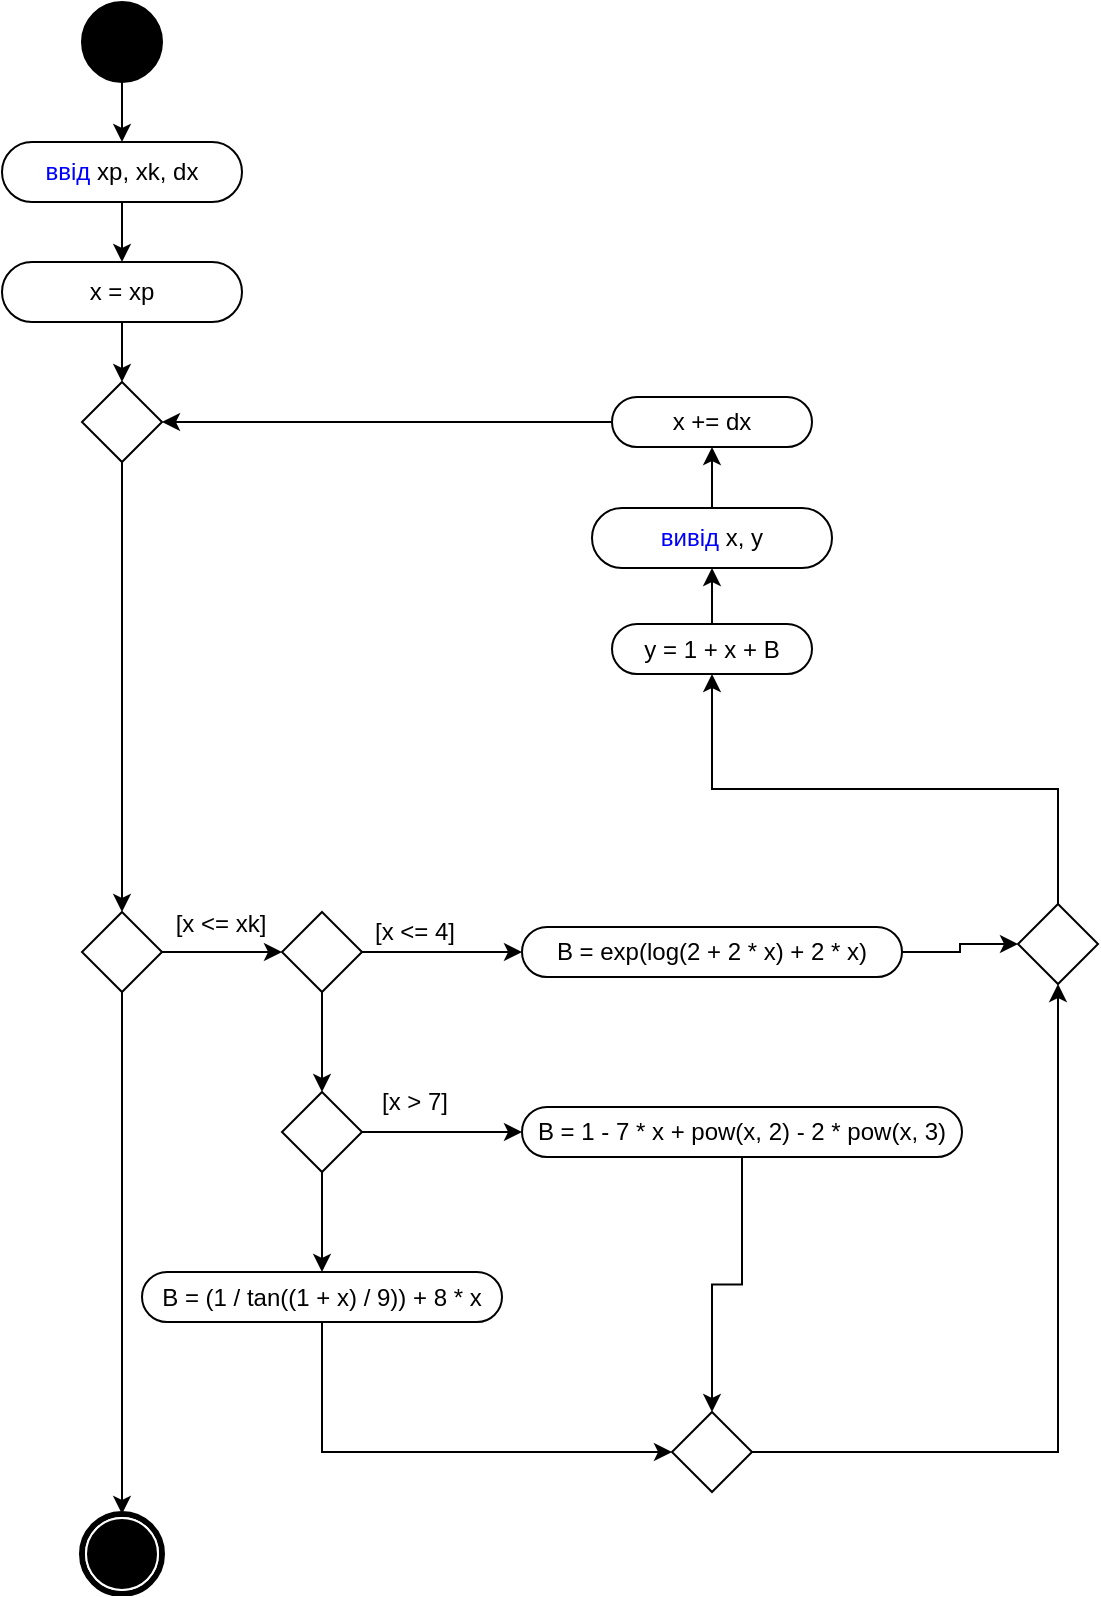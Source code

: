 <mxfile version="15.3.7" type="device"><diagram name="Page-1" id="0783ab3e-0a74-02c8-0abd-f7b4e66b4bec"><mxGraphModel dx="-170" dy="1013" grid="0" gridSize="10" guides="1" tooltips="1" connect="1" arrows="1" fold="1" page="1" pageScale="1" pageWidth="850" pageHeight="1100" background="none" math="0" shadow="0"><root><mxCell id="0"/><mxCell id="1" parent="0"/><mxCell id="zcQf6XGa7FREej6H8ClC-3" value="" style="edgeStyle=orthogonalEdgeStyle;rounded=0;orthogonalLoop=1;jettySize=auto;html=1;" edge="1" parent="1" source="60571a20871a0731-4" target="zcQf6XGa7FREej6H8ClC-2"><mxGeometry relative="1" as="geometry"/></mxCell><mxCell id="60571a20871a0731-4" value="" style="ellipse;whiteSpace=wrap;html=1;rounded=0;shadow=0;comic=0;labelBackgroundColor=none;strokeWidth=1;fillColor=#000000;fontFamily=Verdana;fontSize=12;align=center;" parent="1" vertex="1"><mxGeometry x="990" y="10" width="40" height="40" as="geometry"/></mxCell><mxCell id="60571a20871a0731-5" value="" style="shape=mxgraph.bpmn.shape;html=1;verticalLabelPosition=bottom;labelBackgroundColor=#ffffff;verticalAlign=top;perimeter=ellipsePerimeter;outline=end;symbol=terminate;rounded=0;shadow=0;comic=0;strokeWidth=1;fontFamily=Verdana;fontSize=12;align=center;" parent="1" vertex="1"><mxGeometry x="990" y="766" width="40" height="40" as="geometry"/></mxCell><mxCell id="zcQf6XGa7FREej6H8ClC-5" value="" style="edgeStyle=orthogonalEdgeStyle;rounded=0;orthogonalLoop=1;jettySize=auto;html=1;" edge="1" parent="1" source="zcQf6XGa7FREej6H8ClC-2" target="zcQf6XGa7FREej6H8ClC-4"><mxGeometry relative="1" as="geometry"/></mxCell><mxCell id="zcQf6XGa7FREej6H8ClC-2" value="&lt;font color=&quot;#0000ff&quot;&gt;ввід&lt;/font&gt;&lt;font color=&quot;#000000&quot;&gt;&amp;nbsp;xp, xk, dx&lt;/font&gt;" style="rounded=1;whiteSpace=wrap;html=1;arcSize=50;" vertex="1" parent="1"><mxGeometry x="950" y="80" width="120" height="30" as="geometry"/></mxCell><mxCell id="zcQf6XGa7FREej6H8ClC-7" value="" style="edgeStyle=orthogonalEdgeStyle;rounded=0;orthogonalLoop=1;jettySize=auto;html=1;" edge="1" parent="1" source="zcQf6XGa7FREej6H8ClC-4" target="zcQf6XGa7FREej6H8ClC-6"><mxGeometry relative="1" as="geometry"/></mxCell><mxCell id="zcQf6XGa7FREej6H8ClC-4" value="x = xp" style="rounded=1;whiteSpace=wrap;html=1;arcSize=50;" vertex="1" parent="1"><mxGeometry x="950" y="140" width="120" height="30" as="geometry"/></mxCell><mxCell id="zcQf6XGa7FREej6H8ClC-9" value="" style="edgeStyle=orthogonalEdgeStyle;rounded=0;orthogonalLoop=1;jettySize=auto;html=1;exitX=0.5;exitY=1;exitDx=0;exitDy=0;" edge="1" parent="1" source="zcQf6XGa7FREej6H8ClC-6" target="zcQf6XGa7FREej6H8ClC-8"><mxGeometry relative="1" as="geometry"><mxPoint x="1033" y="291" as="sourcePoint"/></mxGeometry></mxCell><mxCell id="zcQf6XGa7FREej6H8ClC-6" value="" style="rhombus;whiteSpace=wrap;html=1;" vertex="1" parent="1"><mxGeometry x="990" y="200" width="40" height="40" as="geometry"/></mxCell><mxCell id="zcQf6XGa7FREej6H8ClC-13" value="" style="edgeStyle=orthogonalEdgeStyle;rounded=0;orthogonalLoop=1;jettySize=auto;html=1;" edge="1" parent="1" source="zcQf6XGa7FREej6H8ClC-8" target="zcQf6XGa7FREej6H8ClC-11"><mxGeometry relative="1" as="geometry"/></mxCell><mxCell id="zcQf6XGa7FREej6H8ClC-36" style="edgeStyle=orthogonalEdgeStyle;rounded=0;orthogonalLoop=1;jettySize=auto;html=1;exitX=0.5;exitY=1;exitDx=0;exitDy=0;entryX=0.5;entryY=0;entryDx=0;entryDy=0;" edge="1" parent="1" source="zcQf6XGa7FREej6H8ClC-8" target="60571a20871a0731-5"><mxGeometry relative="1" as="geometry"/></mxCell><mxCell id="zcQf6XGa7FREej6H8ClC-8" value="" style="rhombus;whiteSpace=wrap;html=1;" vertex="1" parent="1"><mxGeometry x="990" y="465" width="40" height="40" as="geometry"/></mxCell><mxCell id="zcQf6XGa7FREej6H8ClC-14" value="" style="edgeStyle=orthogonalEdgeStyle;rounded=0;orthogonalLoop=1;jettySize=auto;html=1;" edge="1" parent="1" source="zcQf6XGa7FREej6H8ClC-11" target="zcQf6XGa7FREej6H8ClC-12"><mxGeometry relative="1" as="geometry"/></mxCell><mxCell id="zcQf6XGa7FREej6H8ClC-16" value="" style="edgeStyle=orthogonalEdgeStyle;rounded=0;orthogonalLoop=1;jettySize=auto;html=1;" edge="1" parent="1" source="zcQf6XGa7FREej6H8ClC-11" target="zcQf6XGa7FREej6H8ClC-15"><mxGeometry relative="1" as="geometry"/></mxCell><mxCell id="zcQf6XGa7FREej6H8ClC-11" value="" style="rhombus;whiteSpace=wrap;html=1;" vertex="1" parent="1"><mxGeometry x="1090" y="465" width="40" height="40" as="geometry"/></mxCell><mxCell id="zcQf6XGa7FREej6H8ClC-32" style="edgeStyle=orthogonalEdgeStyle;rounded=0;orthogonalLoop=1;jettySize=auto;html=1;exitX=1;exitY=0.5;exitDx=0;exitDy=0;entryX=0;entryY=0.5;entryDx=0;entryDy=0;" edge="1" parent="1" source="zcQf6XGa7FREej6H8ClC-12" target="zcQf6XGa7FREej6H8ClC-31"><mxGeometry relative="1" as="geometry"/></mxCell><mxCell id="zcQf6XGa7FREej6H8ClC-12" value="&lt;div&gt;&lt;span&gt;&#9;&#9;&#9;&lt;/span&gt;B = exp(log(2 + 2 * x) + 2 * x)&lt;/div&gt;" style="rounded=1;whiteSpace=wrap;html=1;arcSize=50;" vertex="1" parent="1"><mxGeometry x="1210" y="472.5" width="190" height="25" as="geometry"/></mxCell><mxCell id="zcQf6XGa7FREej6H8ClC-18" value="" style="edgeStyle=orthogonalEdgeStyle;rounded=0;orthogonalLoop=1;jettySize=auto;html=1;" edge="1" parent="1" source="zcQf6XGa7FREej6H8ClC-15" target="zcQf6XGa7FREej6H8ClC-17"><mxGeometry relative="1" as="geometry"/></mxCell><mxCell id="zcQf6XGa7FREej6H8ClC-21" value="" style="edgeStyle=orthogonalEdgeStyle;rounded=0;orthogonalLoop=1;jettySize=auto;html=1;" edge="1" parent="1" source="zcQf6XGa7FREej6H8ClC-15" target="zcQf6XGa7FREej6H8ClC-20"><mxGeometry relative="1" as="geometry"/></mxCell><mxCell id="zcQf6XGa7FREej6H8ClC-15" value="" style="rhombus;whiteSpace=wrap;html=1;" vertex="1" parent="1"><mxGeometry x="1090" y="555" width="40" height="40" as="geometry"/></mxCell><mxCell id="zcQf6XGa7FREej6H8ClC-28" style="edgeStyle=orthogonalEdgeStyle;rounded=0;orthogonalLoop=1;jettySize=auto;html=1;exitX=0.5;exitY=1;exitDx=0;exitDy=0;entryX=0.5;entryY=0;entryDx=0;entryDy=0;" edge="1" parent="1" source="zcQf6XGa7FREej6H8ClC-17" target="zcQf6XGa7FREej6H8ClC-27"><mxGeometry relative="1" as="geometry"/></mxCell><mxCell id="zcQf6XGa7FREej6H8ClC-17" value="&lt;div&gt;&lt;span&gt;&#9;&#9;&#9;&#9;&lt;/span&gt;B = 1 - 7 * x + pow(x, 2) - 2 * pow(x, 3)&lt;/div&gt;" style="rounded=1;whiteSpace=wrap;html=1;arcSize=50;" vertex="1" parent="1"><mxGeometry x="1210" y="562.5" width="220" height="25" as="geometry"/></mxCell><mxCell id="zcQf6XGa7FREej6H8ClC-29" style="edgeStyle=orthogonalEdgeStyle;rounded=0;orthogonalLoop=1;jettySize=auto;html=1;exitX=0.5;exitY=1;exitDx=0;exitDy=0;entryX=0;entryY=0.5;entryDx=0;entryDy=0;" edge="1" parent="1" source="zcQf6XGa7FREej6H8ClC-20" target="zcQf6XGa7FREej6H8ClC-27"><mxGeometry relative="1" as="geometry"/></mxCell><mxCell id="zcQf6XGa7FREej6H8ClC-20" value="&lt;div&gt;&lt;span&gt;&#9;&#9;&#9;&#9;&lt;/span&gt;B = (1 / tan((1 + x) / 9)) + 8 * x&lt;/div&gt;" style="rounded=1;whiteSpace=wrap;html=1;arcSize=50;" vertex="1" parent="1"><mxGeometry x="1020" y="645" width="180" height="25" as="geometry"/></mxCell><mxCell id="zcQf6XGa7FREej6H8ClC-34" style="edgeStyle=orthogonalEdgeStyle;rounded=0;orthogonalLoop=1;jettySize=auto;html=1;exitX=0.5;exitY=0;exitDx=0;exitDy=0;entryX=0.5;entryY=1;entryDx=0;entryDy=0;" edge="1" parent="1" source="zcQf6XGa7FREej6H8ClC-22" target="zcQf6XGa7FREej6H8ClC-24"><mxGeometry relative="1" as="geometry"/></mxCell><mxCell id="zcQf6XGa7FREej6H8ClC-22" value="y = 1 + x + B" style="rounded=1;whiteSpace=wrap;html=1;arcSize=50;" vertex="1" parent="1"><mxGeometry x="1255" y="321" width="100" height="25" as="geometry"/></mxCell><mxCell id="zcQf6XGa7FREej6H8ClC-35" style="edgeStyle=orthogonalEdgeStyle;rounded=0;orthogonalLoop=1;jettySize=auto;html=1;exitX=0.5;exitY=0;exitDx=0;exitDy=0;entryX=0.5;entryY=1;entryDx=0;entryDy=0;" edge="1" parent="1" source="zcQf6XGa7FREej6H8ClC-24" target="zcQf6XGa7FREej6H8ClC-25"><mxGeometry relative="1" as="geometry"/></mxCell><mxCell id="zcQf6XGa7FREej6H8ClC-24" value="&lt;font color=&quot;#0000ff&quot;&gt;вивід&lt;/font&gt;&lt;font color=&quot;#000000&quot;&gt;&amp;nbsp;x, y&lt;/font&gt;" style="rounded=1;whiteSpace=wrap;html=1;arcSize=50;" vertex="1" parent="1"><mxGeometry x="1245" y="263" width="120" height="30" as="geometry"/></mxCell><mxCell id="zcQf6XGa7FREej6H8ClC-26" style="edgeStyle=orthogonalEdgeStyle;rounded=0;orthogonalLoop=1;jettySize=auto;html=1;entryX=1;entryY=0.5;entryDx=0;entryDy=0;" edge="1" parent="1" source="zcQf6XGa7FREej6H8ClC-25" target="zcQf6XGa7FREej6H8ClC-6"><mxGeometry relative="1" as="geometry"/></mxCell><mxCell id="zcQf6XGa7FREej6H8ClC-25" value="x += dx" style="rounded=1;whiteSpace=wrap;html=1;arcSize=50;" vertex="1" parent="1"><mxGeometry x="1255" y="207.5" width="100" height="25" as="geometry"/></mxCell><mxCell id="zcQf6XGa7FREej6H8ClC-30" style="edgeStyle=orthogonalEdgeStyle;rounded=0;orthogonalLoop=1;jettySize=auto;html=1;exitX=1;exitY=0.5;exitDx=0;exitDy=0;entryX=0.5;entryY=1;entryDx=0;entryDy=0;" edge="1" parent="1" source="zcQf6XGa7FREej6H8ClC-27" target="zcQf6XGa7FREej6H8ClC-31"><mxGeometry relative="1" as="geometry"><mxPoint x="1476.824" y="499.353" as="targetPoint"/></mxGeometry></mxCell><mxCell id="zcQf6XGa7FREej6H8ClC-27" value="" style="rhombus;whiteSpace=wrap;html=1;" vertex="1" parent="1"><mxGeometry x="1285" y="715" width="40" height="40" as="geometry"/></mxCell><mxCell id="zcQf6XGa7FREej6H8ClC-33" style="edgeStyle=orthogonalEdgeStyle;rounded=0;orthogonalLoop=1;jettySize=auto;html=1;exitX=0.5;exitY=0;exitDx=0;exitDy=0;entryX=0.5;entryY=1;entryDx=0;entryDy=0;" edge="1" parent="1" source="zcQf6XGa7FREej6H8ClC-31" target="zcQf6XGa7FREej6H8ClC-22"><mxGeometry relative="1" as="geometry"/></mxCell><mxCell id="zcQf6XGa7FREej6H8ClC-31" value="" style="rhombus;whiteSpace=wrap;html=1;" vertex="1" parent="1"><mxGeometry x="1458" y="461" width="40" height="40" as="geometry"/></mxCell><mxCell id="zcQf6XGa7FREej6H8ClC-37" value="[x &amp;lt;= xk]" style="text;html=1;strokeColor=none;fillColor=none;align=center;verticalAlign=middle;whiteSpace=wrap;rounded=0;" vertex="1" parent="1"><mxGeometry x="1033" y="461" width="53" height="20" as="geometry"/></mxCell><mxCell id="zcQf6XGa7FREej6H8ClC-38" value="[x &amp;lt;= 4]" style="text;html=1;strokeColor=none;fillColor=none;align=center;verticalAlign=middle;whiteSpace=wrap;rounded=0;" vertex="1" parent="1"><mxGeometry x="1130" y="465" width="53" height="20" as="geometry"/></mxCell><mxCell id="zcQf6XGa7FREej6H8ClC-40" value="[x &amp;gt; 7]" style="text;html=1;strokeColor=none;fillColor=none;align=center;verticalAlign=middle;whiteSpace=wrap;rounded=0;" vertex="1" parent="1"><mxGeometry x="1130" y="550" width="53" height="20" as="geometry"/></mxCell></root></mxGraphModel></diagram></mxfile>